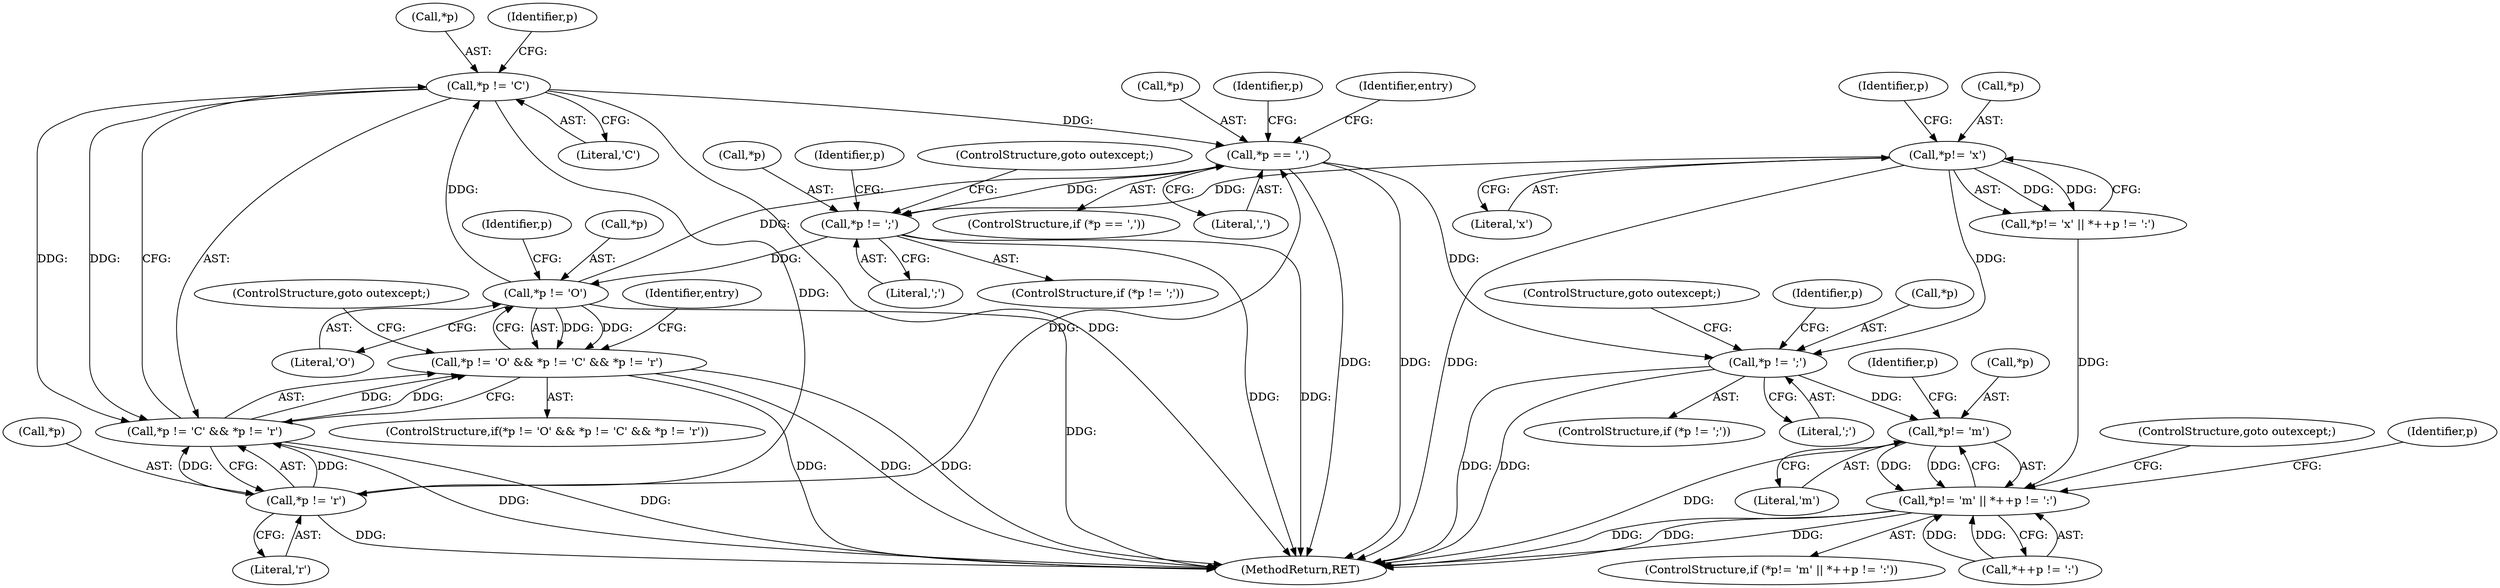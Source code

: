 digraph "0_php-src_61cdd1255d5b9c8453be71aacbbf682796ac77d4@pointer" {
"1000232" [label="(Call,*p != 'C')"];
"1000227" [label="(Call,*p != 'O')"];
"1000217" [label="(Call,*p != ';')"];
"1000257" [label="(Call,*p == ',')"];
"1000236" [label="(Call,*p != 'r')"];
"1000232" [label="(Call,*p != 'C')"];
"1000160" [label="(Call,*p!= 'x')"];
"1000231" [label="(Call,*p != 'C' && *p != 'r')"];
"1000226" [label="(Call,*p != 'O' && *p != 'C' && *p != 'r')"];
"1000395" [label="(Call,*p != ';')"];
"1000405" [label="(Call,*p!= 'm')"];
"1000404" [label="(Call,*p!= 'm' || *++p != ':')"];
"1000403" [label="(ControlStructure,if (*p!= 'm' || *++p != ':'))"];
"1000218" [label="(Call,*p)"];
"1000406" [label="(Call,*p)"];
"1000217" [label="(Call,*p != ';')"];
"1000232" [label="(Call,*p != 'C')"];
"1000246" [label="(Identifier,entry)"];
"1000161" [label="(Call,*p)"];
"1000163" [label="(Literal,'x')"];
"1000216" [label="(ControlStructure,if (*p != ';'))"];
"1000160" [label="(Call,*p!= 'x')"];
"1000235" [label="(Literal,'C')"];
"1000408" [label="(Literal,'m')"];
"1000412" [label="(Identifier,p)"];
"1000159" [label="(Call,*p!= 'x' || *++p != ':')"];
"1000400" [label="(ControlStructure,goto outexcept;)"];
"1000467" [label="(MethodReturn,RET)"];
"1000258" [label="(Call,*p)"];
"1000402" [label="(Identifier,p)"];
"1000230" [label="(Literal,'O')"];
"1000224" [label="(Identifier,p)"];
"1000263" [label="(Identifier,p)"];
"1000395" [label="(Call,*p != ';')"];
"1000167" [label="(Identifier,p)"];
"1000394" [label="(ControlStructure,if (*p != ';'))"];
"1000398" [label="(Literal,';')"];
"1000256" [label="(ControlStructure,if (*p == ','))"];
"1000404" [label="(Call,*p!= 'm' || *++p != ':')"];
"1000237" [label="(Call,*p)"];
"1000220" [label="(Literal,';')"];
"1000226" [label="(Call,*p != 'O' && *p != 'C' && *p != 'r')"];
"1000260" [label="(Literal,',')"];
"1000241" [label="(ControlStructure,goto outexcept;)"];
"1000236" [label="(Call,*p != 'r')"];
"1000233" [label="(Call,*p)"];
"1000222" [label="(ControlStructure,goto outexcept;)"];
"1000284" [label="(Identifier,entry)"];
"1000228" [label="(Call,*p)"];
"1000227" [label="(Call,*p != 'O')"];
"1000415" [label="(ControlStructure,goto outexcept;)"];
"1000417" [label="(Identifier,p)"];
"1000231" [label="(Call,*p != 'C' && *p != 'r')"];
"1000225" [label="(ControlStructure,if(*p != 'O' && *p != 'C' && *p != 'r'))"];
"1000405" [label="(Call,*p!= 'm')"];
"1000238" [label="(Identifier,p)"];
"1000257" [label="(Call,*p == ',')"];
"1000396" [label="(Call,*p)"];
"1000234" [label="(Identifier,p)"];
"1000239" [label="(Literal,'r')"];
"1000409" [label="(Call,*++p != ':')"];
"1000232" -> "1000231"  [label="AST: "];
"1000232" -> "1000235"  [label="CFG: "];
"1000233" -> "1000232"  [label="AST: "];
"1000235" -> "1000232"  [label="AST: "];
"1000238" -> "1000232"  [label="CFG: "];
"1000231" -> "1000232"  [label="CFG: "];
"1000232" -> "1000467"  [label="DDG: "];
"1000232" -> "1000231"  [label="DDG: "];
"1000232" -> "1000231"  [label="DDG: "];
"1000227" -> "1000232"  [label="DDG: "];
"1000232" -> "1000236"  [label="DDG: "];
"1000232" -> "1000257"  [label="DDG: "];
"1000227" -> "1000226"  [label="AST: "];
"1000227" -> "1000230"  [label="CFG: "];
"1000228" -> "1000227"  [label="AST: "];
"1000230" -> "1000227"  [label="AST: "];
"1000234" -> "1000227"  [label="CFG: "];
"1000226" -> "1000227"  [label="CFG: "];
"1000227" -> "1000467"  [label="DDG: "];
"1000227" -> "1000226"  [label="DDG: "];
"1000227" -> "1000226"  [label="DDG: "];
"1000217" -> "1000227"  [label="DDG: "];
"1000227" -> "1000257"  [label="DDG: "];
"1000217" -> "1000216"  [label="AST: "];
"1000217" -> "1000220"  [label="CFG: "];
"1000218" -> "1000217"  [label="AST: "];
"1000220" -> "1000217"  [label="AST: "];
"1000222" -> "1000217"  [label="CFG: "];
"1000224" -> "1000217"  [label="CFG: "];
"1000217" -> "1000467"  [label="DDG: "];
"1000217" -> "1000467"  [label="DDG: "];
"1000257" -> "1000217"  [label="DDG: "];
"1000160" -> "1000217"  [label="DDG: "];
"1000257" -> "1000256"  [label="AST: "];
"1000257" -> "1000260"  [label="CFG: "];
"1000258" -> "1000257"  [label="AST: "];
"1000260" -> "1000257"  [label="AST: "];
"1000263" -> "1000257"  [label="CFG: "];
"1000284" -> "1000257"  [label="CFG: "];
"1000257" -> "1000467"  [label="DDG: "];
"1000257" -> "1000467"  [label="DDG: "];
"1000236" -> "1000257"  [label="DDG: "];
"1000257" -> "1000395"  [label="DDG: "];
"1000236" -> "1000231"  [label="AST: "];
"1000236" -> "1000239"  [label="CFG: "];
"1000237" -> "1000236"  [label="AST: "];
"1000239" -> "1000236"  [label="AST: "];
"1000231" -> "1000236"  [label="CFG: "];
"1000236" -> "1000467"  [label="DDG: "];
"1000236" -> "1000231"  [label="DDG: "];
"1000236" -> "1000231"  [label="DDG: "];
"1000160" -> "1000159"  [label="AST: "];
"1000160" -> "1000163"  [label="CFG: "];
"1000161" -> "1000160"  [label="AST: "];
"1000163" -> "1000160"  [label="AST: "];
"1000167" -> "1000160"  [label="CFG: "];
"1000159" -> "1000160"  [label="CFG: "];
"1000160" -> "1000467"  [label="DDG: "];
"1000160" -> "1000159"  [label="DDG: "];
"1000160" -> "1000159"  [label="DDG: "];
"1000160" -> "1000395"  [label="DDG: "];
"1000231" -> "1000226"  [label="AST: "];
"1000226" -> "1000231"  [label="CFG: "];
"1000231" -> "1000467"  [label="DDG: "];
"1000231" -> "1000467"  [label="DDG: "];
"1000231" -> "1000226"  [label="DDG: "];
"1000231" -> "1000226"  [label="DDG: "];
"1000226" -> "1000225"  [label="AST: "];
"1000241" -> "1000226"  [label="CFG: "];
"1000246" -> "1000226"  [label="CFG: "];
"1000226" -> "1000467"  [label="DDG: "];
"1000226" -> "1000467"  [label="DDG: "];
"1000226" -> "1000467"  [label="DDG: "];
"1000395" -> "1000394"  [label="AST: "];
"1000395" -> "1000398"  [label="CFG: "];
"1000396" -> "1000395"  [label="AST: "];
"1000398" -> "1000395"  [label="AST: "];
"1000400" -> "1000395"  [label="CFG: "];
"1000402" -> "1000395"  [label="CFG: "];
"1000395" -> "1000467"  [label="DDG: "];
"1000395" -> "1000467"  [label="DDG: "];
"1000395" -> "1000405"  [label="DDG: "];
"1000405" -> "1000404"  [label="AST: "];
"1000405" -> "1000408"  [label="CFG: "];
"1000406" -> "1000405"  [label="AST: "];
"1000408" -> "1000405"  [label="AST: "];
"1000412" -> "1000405"  [label="CFG: "];
"1000404" -> "1000405"  [label="CFG: "];
"1000405" -> "1000467"  [label="DDG: "];
"1000405" -> "1000404"  [label="DDG: "];
"1000405" -> "1000404"  [label="DDG: "];
"1000404" -> "1000403"  [label="AST: "];
"1000404" -> "1000409"  [label="CFG: "];
"1000409" -> "1000404"  [label="AST: "];
"1000415" -> "1000404"  [label="CFG: "];
"1000417" -> "1000404"  [label="CFG: "];
"1000404" -> "1000467"  [label="DDG: "];
"1000404" -> "1000467"  [label="DDG: "];
"1000404" -> "1000467"  [label="DDG: "];
"1000409" -> "1000404"  [label="DDG: "];
"1000409" -> "1000404"  [label="DDG: "];
"1000159" -> "1000404"  [label="DDG: "];
}
